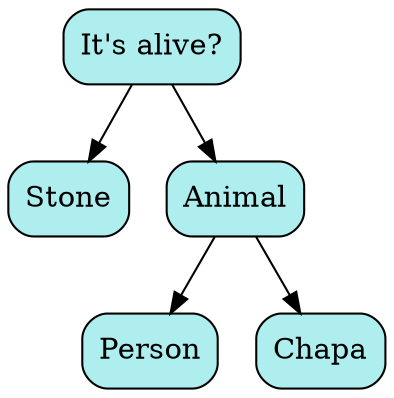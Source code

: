 digraph
{
rankdir = TB;
POINT_0x5d40bfd14480[shape=Mrecord, label = "It's alive?", style="filled",fillcolor="#AFEEEE"]
POINT_0x5d40bfd14640[shape=Mrecord, label = "Stone", style="filled",fillcolor="#AFEEEE"]
POINT_0x5d40bfd14560[shape=Mrecord, label = "Animal", style="filled",fillcolor="#AFEEEE"]
POINT_0x5d40bfd16210[shape=Mrecord, label = "Person", style="filled",fillcolor="#AFEEEE"]
POINT_0x5d40bfd16130[shape=Mrecord, label = "Chapa", style="filled",fillcolor="#AFEEEE"]
POINT_0x5d40bfd14480 -> POINT_0x5d40bfd14640
POINT_0x5d40bfd14480 -> POINT_0x5d40bfd14560
POINT_0x5d40bfd14560 -> POINT_0x5d40bfd16210
POINT_0x5d40bfd14560 -> POINT_0x5d40bfd16130
}
